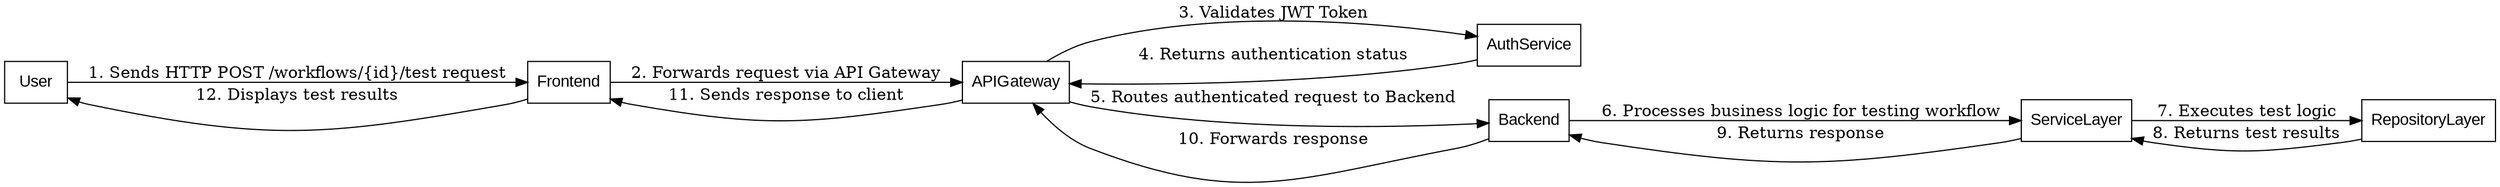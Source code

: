 digraph TestWorkflow {
    rankdir=LR;
    node [shape=record, fontname=Arial];

    User -> Frontend [label="1. Sends HTTP POST /workflows/{id}/test request"];
    Frontend -> APIGateway [label="2. Forwards request via API Gateway"];
    APIGateway -> AuthService [label="3. Validates JWT Token"];
    AuthService -> APIGateway [label="4. Returns authentication status"];
    APIGateway -> Backend [label="5. Routes authenticated request to Backend"];
    Backend -> ServiceLayer [label="6. Processes business logic for testing workflow"];
    ServiceLayer -> RepositoryLayer [label="7. Executes test logic"];
    RepositoryLayer -> ServiceLayer [label="8. Returns test results"];
    ServiceLayer -> Backend [label="9. Returns response"];
    Backend -> APIGateway [label="10. Forwards response"];
    APIGateway -> Frontend [label="11. Sends response to client"];
    Frontend -> User [label="12. Displays test results"];
}